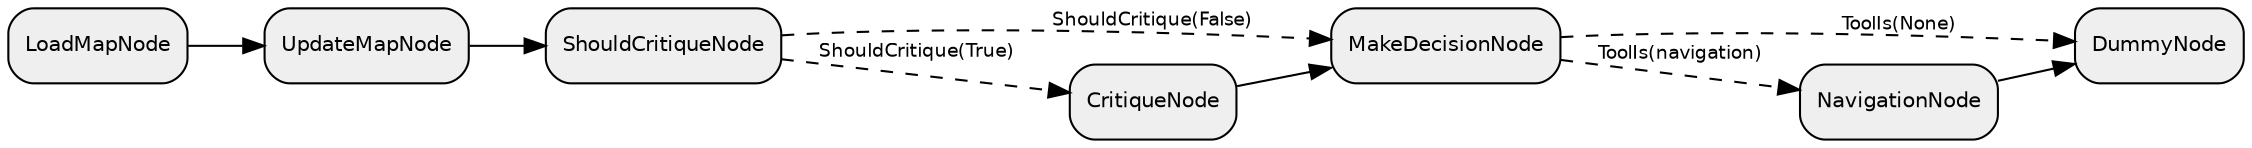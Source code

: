 digraph "subflow_Og7WpIxgdAqCUBPZed9vr" {
  rankdir=LR;
  compound=true;
  node [shape=box, style="rounded,filled", fillcolor="#EFEFEF", fontname="Helvetica", fontsize=10];
  edge [fontname="Helvetica", fontsize=9];
  HvfAE2m5zqXFgWEjciIE7 [label="DummyNode"];
  CrWnvwfRAa9LeCD0x0ab8 [label="ShouldCritiqueNode"];
  PyvlU6y6940Fk1mL9RIqK [label="MakeDecisionNode"];
  QREdLyHAgWAaXNZnzGEU3 [label="NavigationNode"];
  "5kYrSq07sWSTTbHKgLtkO" [label="CritiqueNode"];
  vpweKYANHD6ukEfHGH6gK [label="UpdateMapNode"];
  bNGxKtjjwr0JaatjhrW4X [label="LoadMapNode"];
  bNGxKtjjwr0JaatjhrW4X -> vpweKYANHD6ukEfHGH6gK [style="solid"];
  vpweKYANHD6ukEfHGH6gK -> CrWnvwfRAa9LeCD0x0ab8 [style="solid"];
  CrWnvwfRAa9LeCD0x0ab8 -> "5kYrSq07sWSTTbHKgLtkO" [style="dashed", label="ShouldCritique(True)"];
  "5kYrSq07sWSTTbHKgLtkO" -> PyvlU6y6940Fk1mL9RIqK [style="solid"];
  CrWnvwfRAa9LeCD0x0ab8 -> PyvlU6y6940Fk1mL9RIqK [style="dashed", label="ShouldCritique(False)"];
  PyvlU6y6940Fk1mL9RIqK -> QREdLyHAgWAaXNZnzGEU3 [style="dashed", label="ToolIs(navigation)"];
  PyvlU6y6940Fk1mL9RIqK -> HvfAE2m5zqXFgWEjciIE7 [style="dashed", label="ToolIs(None)"];
  QREdLyHAgWAaXNZnzGEU3 -> HvfAE2m5zqXFgWEjciIE7 [style="solid"];
}
